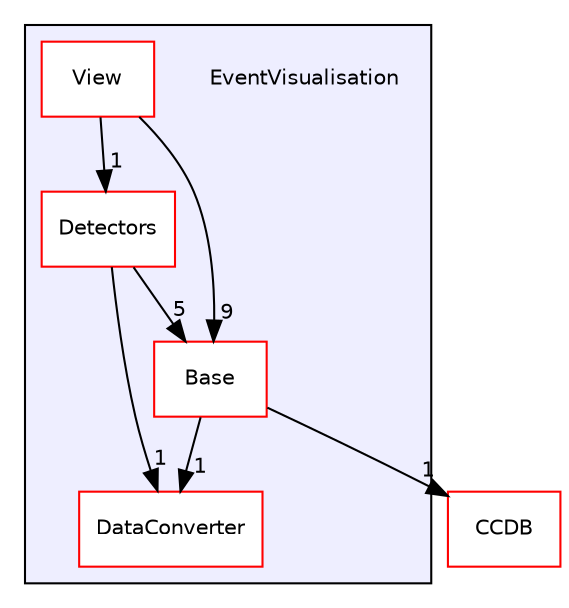 digraph "/home/travis/build/AliceO2Group/AliceO2/EventVisualisation" {
  bgcolor=transparent;
  compound=true
  node [ fontsize="10", fontname="Helvetica"];
  edge [ labelfontsize="10", labelfontname="Helvetica"];
  subgraph clusterdir_cec808b9cc531f1b0b82d26124335093 {
    graph [ bgcolor="#eeeeff", pencolor="black", label="" URL="dir_cec808b9cc531f1b0b82d26124335093.html"];
    dir_cec808b9cc531f1b0b82d26124335093 [shape=plaintext label="EventVisualisation"];
    dir_aefce7a2bfca35990ebbcc105bbcfa2a [shape=box label="Base" color="red" fillcolor="white" style="filled" URL="dir_aefce7a2bfca35990ebbcc105bbcfa2a.html"];
    dir_208625f00d209be0faef0a73219d1e69 [shape=box label="DataConverter" color="red" fillcolor="white" style="filled" URL="dir_208625f00d209be0faef0a73219d1e69.html"];
    dir_35dee3f7e1c059d30757a3713756b5fa [shape=box label="Detectors" color="red" fillcolor="white" style="filled" URL="dir_35dee3f7e1c059d30757a3713756b5fa.html"];
    dir_a37a8fd5762406d546164f859941d1f3 [shape=box label="View" color="red" fillcolor="white" style="filled" URL="dir_a37a8fd5762406d546164f859941d1f3.html"];
  }
  dir_6af676bf18881990e4083e191d0e63e0 [shape=box label="CCDB" color="red" URL="dir_6af676bf18881990e4083e191d0e63e0.html"];
  dir_aefce7a2bfca35990ebbcc105bbcfa2a->dir_208625f00d209be0faef0a73219d1e69 [headlabel="1", labeldistance=1.5 headhref="dir_000112_000390.html"];
  dir_aefce7a2bfca35990ebbcc105bbcfa2a->dir_6af676bf18881990e4083e191d0e63e0 [headlabel="1", labeldistance=1.5 headhref="dir_000112_000004.html"];
  dir_35dee3f7e1c059d30757a3713756b5fa->dir_208625f00d209be0faef0a73219d1e69 [headlabel="1", labeldistance=1.5 headhref="dir_000394_000390.html"];
  dir_35dee3f7e1c059d30757a3713756b5fa->dir_aefce7a2bfca35990ebbcc105bbcfa2a [headlabel="5", labeldistance=1.5 headhref="dir_000394_000112.html"];
  dir_a37a8fd5762406d546164f859941d1f3->dir_aefce7a2bfca35990ebbcc105bbcfa2a [headlabel="9", labeldistance=1.5 headhref="dir_000398_000112.html"];
  dir_a37a8fd5762406d546164f859941d1f3->dir_35dee3f7e1c059d30757a3713756b5fa [headlabel="1", labeldistance=1.5 headhref="dir_000398_000394.html"];
}

